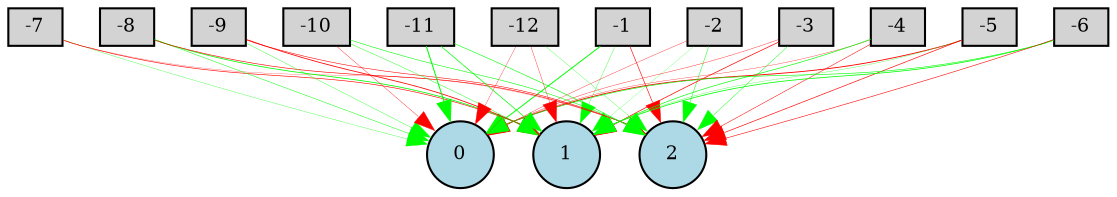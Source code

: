 digraph {
	node [fontsize=9 height=0.2 shape=circle width=0.2]
	-1 [fillcolor=lightgray shape=box style=filled]
	-2 [fillcolor=lightgray shape=box style=filled]
	-3 [fillcolor=lightgray shape=box style=filled]
	-4 [fillcolor=lightgray shape=box style=filled]
	-5 [fillcolor=lightgray shape=box style=filled]
	-6 [fillcolor=lightgray shape=box style=filled]
	-7 [fillcolor=lightgray shape=box style=filled]
	-8 [fillcolor=lightgray shape=box style=filled]
	-9 [fillcolor=lightgray shape=box style=filled]
	-10 [fillcolor=lightgray shape=box style=filled]
	-11 [fillcolor=lightgray shape=box style=filled]
	-12 [fillcolor=lightgray shape=box style=filled]
	0 [fillcolor=lightblue style=filled]
	1 [fillcolor=lightblue style=filled]
	2 [fillcolor=lightblue style=filled]
	-1 -> 0 [color=green penwidth=0.46182846856831816 style=solid]
	-1 -> 1 [color=green penwidth=0.16086753313317 style=solid]
	-1 -> 2 [color=red penwidth=0.2898604776547704 style=solid]
	-2 -> 0 [color=red penwidth=0.16464937807098212 style=solid]
	-2 -> 1 [color=green penwidth=0.10311783800912473 style=solid]
	-2 -> 2 [color=green penwidth=0.22748783405259287 style=solid]
	-3 -> 0 [color=red penwidth=0.17415208549585132 style=solid]
	-3 -> 1 [color=red penwidth=0.3340212066203212 style=solid]
	-3 -> 2 [color=green penwidth=0.20119015571578086 style=solid]
	-4 -> 0 [color=red penwidth=0.1491746811593206 style=solid]
	-4 -> 1 [color=green penwidth=0.3145843766625672 style=solid]
	-4 -> 2 [color=red penwidth=0.24527264777171465 style=solid]
	-5 -> 0 [color=red penwidth=0.42466497917887414 style=solid]
	-5 -> 1 [color=green penwidth=0.13259366340880252 style=solid]
	-5 -> 2 [color=red penwidth=0.3118694807493858 style=solid]
	-6 -> 0 [color=green penwidth=0.28449127995263496 style=solid]
	-6 -> 1 [color=green penwidth=0.3734411059476811 style=solid]
	-6 -> 2 [color=red penwidth=0.27361937365494843 style=solid]
	-7 -> 0 [color=green penwidth=0.14995517814232973 style=solid]
	-7 -> 1 [color=red penwidth=0.29618601747985035 style=solid]
	-7 -> 2 [color=red penwidth=0.10961690689384215 style=solid]
	-8 -> 0 [color=green penwidth=0.22657105357762253 style=solid]
	-8 -> 1 [color=green penwidth=0.38214167015179723 style=solid]
	-8 -> 2 [color=red penwidth=0.2963611961563492 style=solid]
	-9 -> 0 [color=green penwidth=0.16463321865145464 style=solid]
	-9 -> 1 [color=red penwidth=0.3861782781813363 style=solid]
	-9 -> 2 [color=red penwidth=0.2629619358668125 style=solid]
	-10 -> 0 [color=red penwidth=0.17343992233413802 style=solid]
	-10 -> 1 [color=green penwidth=0.1942132591691662 style=solid]
	-10 -> 2 [color=green penwidth=0.26874752957287185 style=solid]
	-11 -> 0 [color=green penwidth=0.49157228047315304 style=solid]
	-11 -> 1 [color=green penwidth=0.33899330711111353 style=solid]
	-11 -> 2 [color=green penwidth=0.28024664683317857 style=solid]
	-12 -> 0 [color=red penwidth=0.14899281926680985 style=solid]
	-12 -> 1 [color=red penwidth=0.1708694601248265 style=solid]
	-12 -> 2 [color=green penwidth=0.1361469238250937 style=solid]
}
